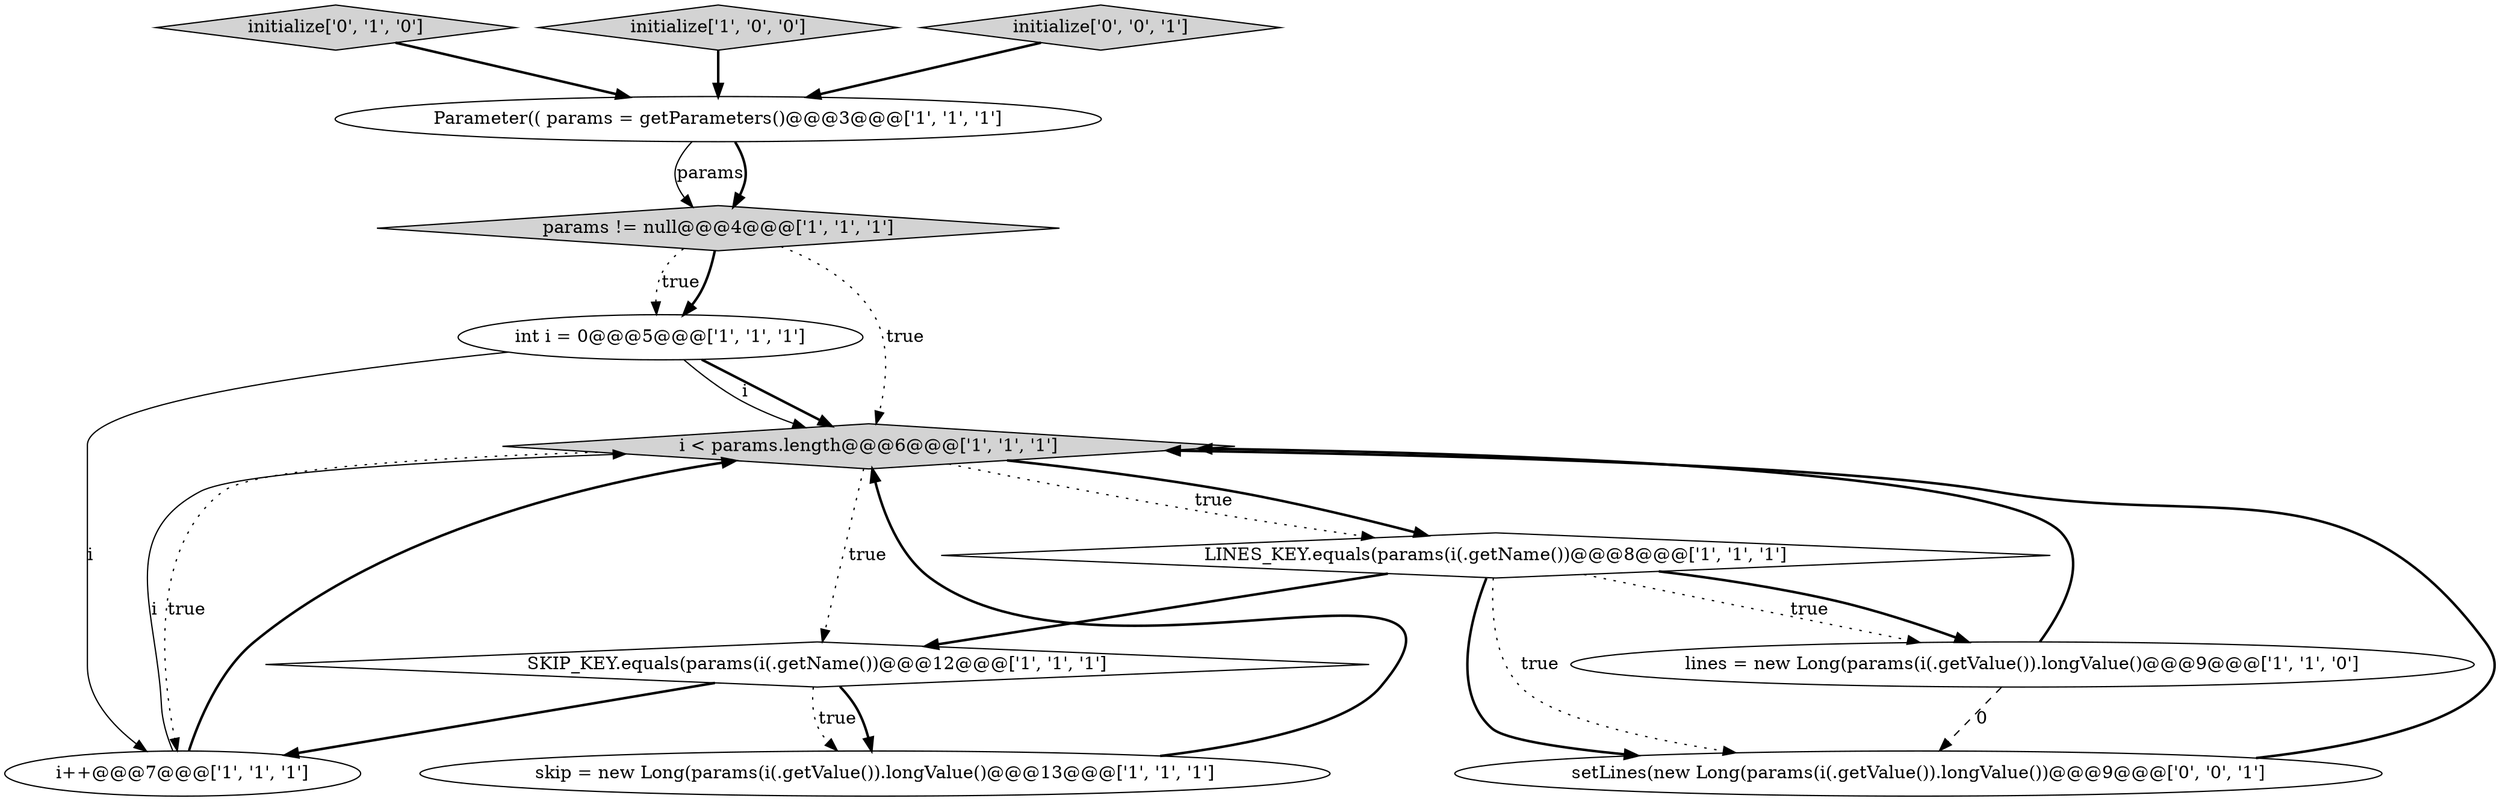 digraph {
2 [style = filled, label = "i < params.length@@@6@@@['1', '1', '1']", fillcolor = lightgray, shape = diamond image = "AAA0AAABBB1BBB"];
8 [style = filled, label = "skip = new Long(params(i(.getValue()).longValue()@@@13@@@['1', '1', '1']", fillcolor = white, shape = ellipse image = "AAA0AAABBB1BBB"];
0 [style = filled, label = "i++@@@7@@@['1', '1', '1']", fillcolor = white, shape = ellipse image = "AAA0AAABBB1BBB"];
7 [style = filled, label = "LINES_KEY.equals(params(i(.getName())@@@8@@@['1', '1', '1']", fillcolor = white, shape = diamond image = "AAA0AAABBB1BBB"];
11 [style = filled, label = "setLines(new Long(params(i(.getValue()).longValue())@@@9@@@['0', '0', '1']", fillcolor = white, shape = ellipse image = "AAA0AAABBB3BBB"];
6 [style = filled, label = "SKIP_KEY.equals(params(i(.getName())@@@12@@@['1', '1', '1']", fillcolor = white, shape = diamond image = "AAA0AAABBB1BBB"];
10 [style = filled, label = "initialize['0', '1', '0']", fillcolor = lightgray, shape = diamond image = "AAA0AAABBB2BBB"];
9 [style = filled, label = "lines = new Long(params(i(.getValue()).longValue()@@@9@@@['1', '1', '0']", fillcolor = white, shape = ellipse image = "AAA0AAABBB1BBB"];
5 [style = filled, label = "params != null@@@4@@@['1', '1', '1']", fillcolor = lightgray, shape = diamond image = "AAA0AAABBB1BBB"];
1 [style = filled, label = "initialize['1', '0', '0']", fillcolor = lightgray, shape = diamond image = "AAA0AAABBB1BBB"];
4 [style = filled, label = "int i = 0@@@5@@@['1', '1', '1']", fillcolor = white, shape = ellipse image = "AAA0AAABBB1BBB"];
3 [style = filled, label = "Parameter(( params = getParameters()@@@3@@@['1', '1', '1']", fillcolor = white, shape = ellipse image = "AAA0AAABBB1BBB"];
12 [style = filled, label = "initialize['0', '0', '1']", fillcolor = lightgray, shape = diamond image = "AAA0AAABBB3BBB"];
7->11 [style = bold, label=""];
2->0 [style = dotted, label="true"];
9->2 [style = bold, label=""];
3->5 [style = solid, label="params"];
0->2 [style = bold, label=""];
1->3 [style = bold, label=""];
10->3 [style = bold, label=""];
6->0 [style = bold, label=""];
4->2 [style = bold, label=""];
7->9 [style = dotted, label="true"];
11->2 [style = bold, label=""];
5->4 [style = dotted, label="true"];
4->2 [style = solid, label="i"];
7->9 [style = bold, label=""];
3->5 [style = bold, label=""];
7->11 [style = dotted, label="true"];
8->2 [style = bold, label=""];
2->6 [style = dotted, label="true"];
6->8 [style = dotted, label="true"];
2->7 [style = dotted, label="true"];
5->4 [style = bold, label=""];
6->8 [style = bold, label=""];
7->6 [style = bold, label=""];
9->11 [style = dashed, label="0"];
4->0 [style = solid, label="i"];
12->3 [style = bold, label=""];
2->7 [style = bold, label=""];
5->2 [style = dotted, label="true"];
0->2 [style = solid, label="i"];
}
